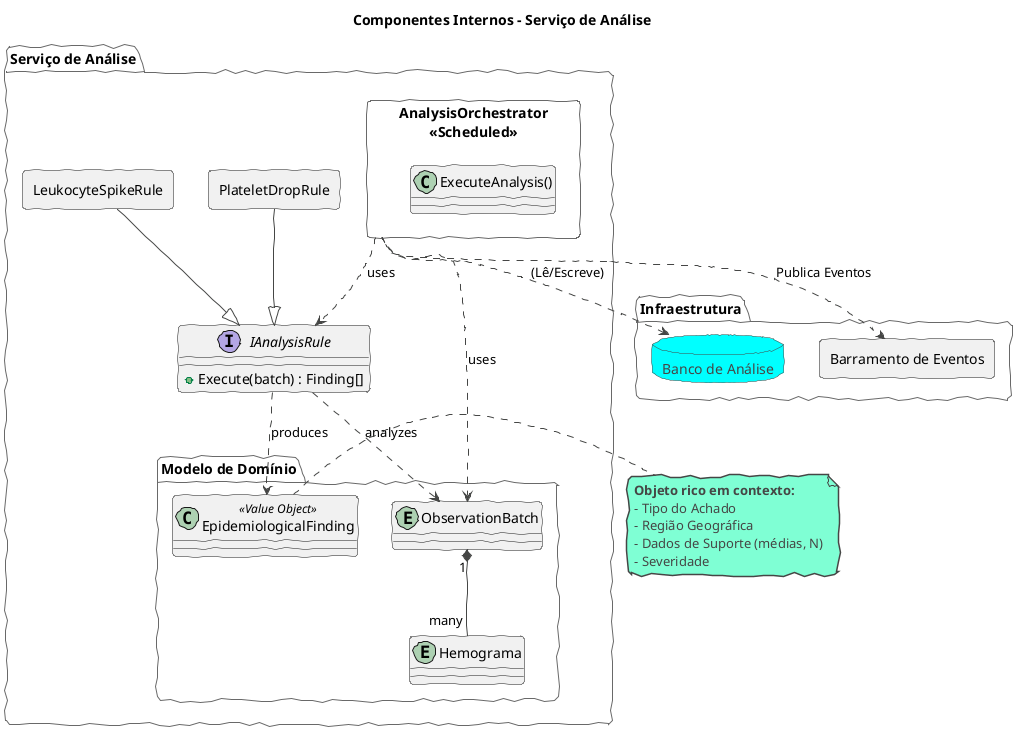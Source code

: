 @startuml internal-analysis-service
!theme vibrant
allow_mixing
skinparam handwritten true
skinparam backgroundColor White
skinparam componentStyle rectangle
skinparam defaultTextAlignment left
skinparam shadowing false

title Componentes Internos - Serviço de Análise

package "Serviço de Análise" {

    component "AnalysisOrchestrator\n<<Scheduled>>" as Orchestrator {
        class "ExecuteAnalysis()"
    }
    
    interface "IAnalysisRule" as IRule {
      + Execute(batch) : Finding[]
    }
    
    Orchestrator ..> IRule : uses

    component "PlateletDropRule" as PlateletRule
    component "LeukocyteSpikeRule" as LeukoRule
    
    PlateletRule --|> IRule
    LeukoRule --|> IRule

    package "Modelo de Domínio" {
        entity "ObservationBatch" as Batch
        entity "Hemograma" as Hemo
        class "EpidemiologicalFinding" as Finding <<Value Object>>
    }

    Batch "1" *-- "many" Hemo

    Orchestrator ..> Batch : uses
    IRule ..> Batch : analyzes
    IRule ..> Finding : produces
}

package "Infraestrutura" {
    database "Banco de Análise" as DB
    component "Barramento de Eventos" as EventBus
}

Orchestrator ..> DB : (Lê/Escreve)
Orchestrator ..> EventBus : Publica Eventos

note right of Finding
    **Objeto rico em contexto:**
    - Tipo do Achado
    - Região Geográfica
    - Dados de Suporte (médias, N)
    - Severidade
end note
@enduml
